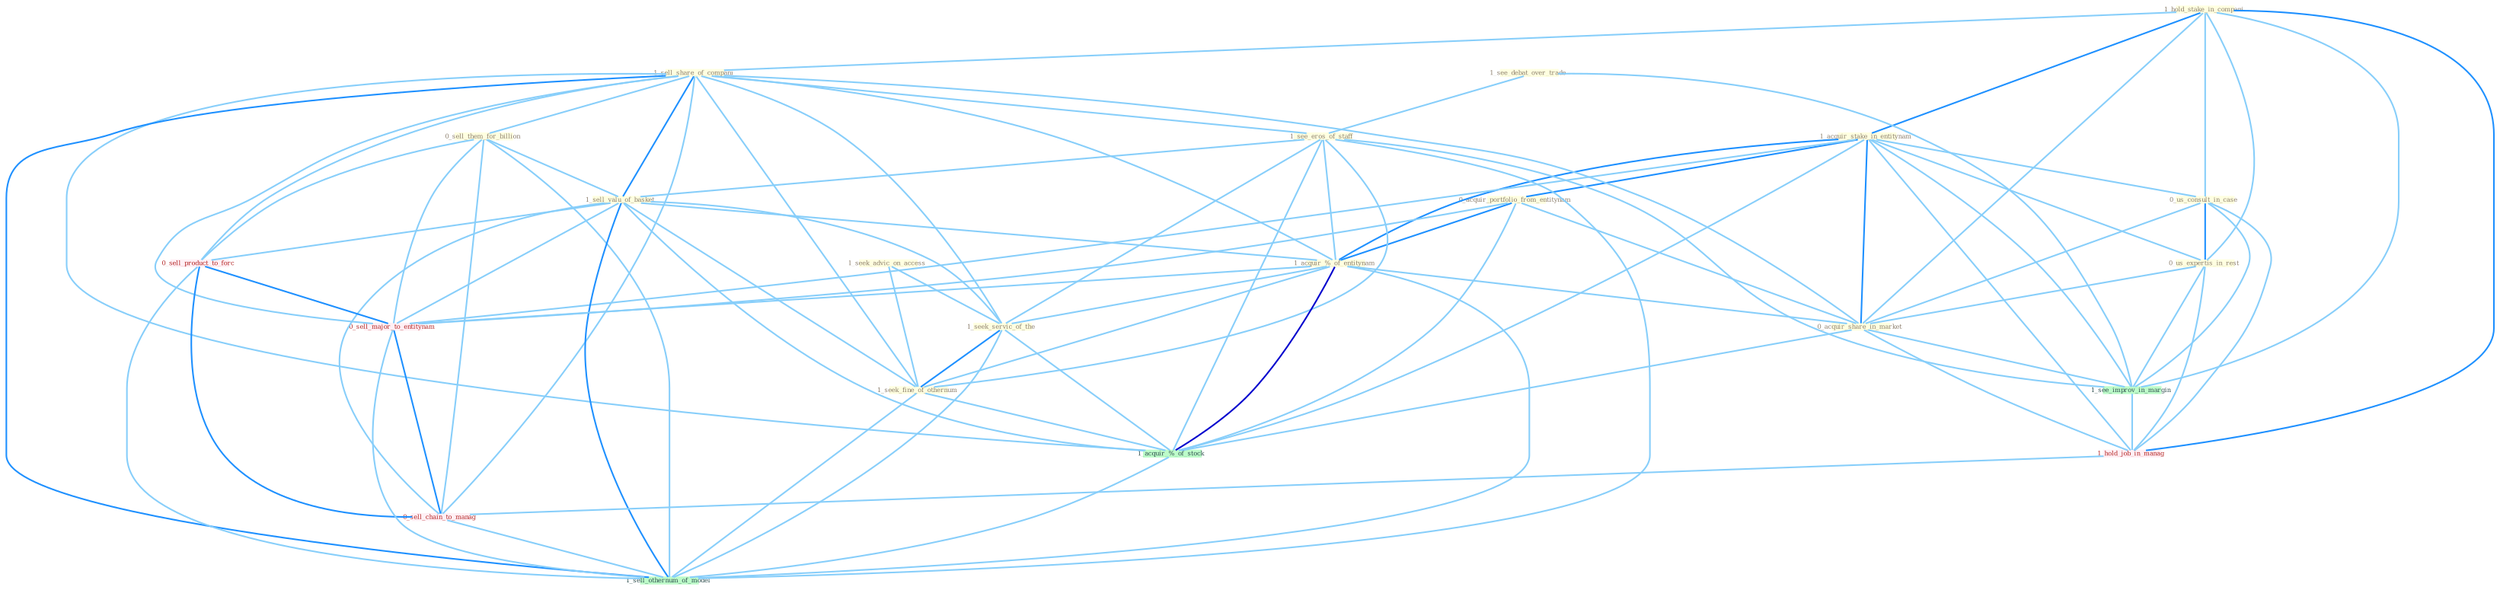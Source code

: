 Graph G{ 
    node
    [shape=polygon,style=filled,width=.5,height=.06,color="#BDFCC9",fixedsize=true,fontsize=4,
    fontcolor="#2f4f4f"];
    {node
    [color="#ffffe0", fontcolor="#8b7d6b"] "1_hold_stake_in_compani " "1_see_debat_over_trade " "1_acquir_stake_in_entitynam " "0_us_consult_in_case " "0_acquir_portfolio_from_entitynam " "1_sell_share_of_compani " "0_us_expertis_in_rest " "0_sell_them_for_billion " "1_see_eros_of_staff " "1_seek_advic_on_access " "1_sell_valu_of_basket " "1_acquir_%_of_entitynam " "0_acquir_share_in_market " "1_seek_servic_of_the " "1_seek_fine_of_othernum "}
{node [color="#fff0f5", fontcolor="#b22222"] "1_hold_job_in_manag " "0_sell_product_to_forc " "0_sell_major_to_entitynam " "0_sell_chain_to_manag "}
edge [color="#B0E2FF"];

	"1_hold_stake_in_compani " -- "1_acquir_stake_in_entitynam " [w="2", color="#1e90ff" , len=0.8];
	"1_hold_stake_in_compani " -- "0_us_consult_in_case " [w="1", color="#87cefa" ];
	"1_hold_stake_in_compani " -- "1_sell_share_of_compani " [w="1", color="#87cefa" ];
	"1_hold_stake_in_compani " -- "0_us_expertis_in_rest " [w="1", color="#87cefa" ];
	"1_hold_stake_in_compani " -- "0_acquir_share_in_market " [w="1", color="#87cefa" ];
	"1_hold_stake_in_compani " -- "1_see_improv_in_margin " [w="1", color="#87cefa" ];
	"1_hold_stake_in_compani " -- "1_hold_job_in_manag " [w="2", color="#1e90ff" , len=0.8];
	"1_see_debat_over_trade " -- "1_see_eros_of_staff " [w="1", color="#87cefa" ];
	"1_see_debat_over_trade " -- "1_see_improv_in_margin " [w="1", color="#87cefa" ];
	"1_acquir_stake_in_entitynam " -- "0_us_consult_in_case " [w="1", color="#87cefa" ];
	"1_acquir_stake_in_entitynam " -- "0_acquir_portfolio_from_entitynam " [w="2", color="#1e90ff" , len=0.8];
	"1_acquir_stake_in_entitynam " -- "0_us_expertis_in_rest " [w="1", color="#87cefa" ];
	"1_acquir_stake_in_entitynam " -- "1_acquir_%_of_entitynam " [w="2", color="#1e90ff" , len=0.8];
	"1_acquir_stake_in_entitynam " -- "0_acquir_share_in_market " [w="2", color="#1e90ff" , len=0.8];
	"1_acquir_stake_in_entitynam " -- "1_see_improv_in_margin " [w="1", color="#87cefa" ];
	"1_acquir_stake_in_entitynam " -- "1_acquir_%_of_stock " [w="1", color="#87cefa" ];
	"1_acquir_stake_in_entitynam " -- "1_hold_job_in_manag " [w="1", color="#87cefa" ];
	"1_acquir_stake_in_entitynam " -- "0_sell_major_to_entitynam " [w="1", color="#87cefa" ];
	"0_us_consult_in_case " -- "0_us_expertis_in_rest " [w="2", color="#1e90ff" , len=0.8];
	"0_us_consult_in_case " -- "0_acquir_share_in_market " [w="1", color="#87cefa" ];
	"0_us_consult_in_case " -- "1_see_improv_in_margin " [w="1", color="#87cefa" ];
	"0_us_consult_in_case " -- "1_hold_job_in_manag " [w="1", color="#87cefa" ];
	"0_acquir_portfolio_from_entitynam " -- "1_acquir_%_of_entitynam " [w="2", color="#1e90ff" , len=0.8];
	"0_acquir_portfolio_from_entitynam " -- "0_acquir_share_in_market " [w="1", color="#87cefa" ];
	"0_acquir_portfolio_from_entitynam " -- "1_acquir_%_of_stock " [w="1", color="#87cefa" ];
	"0_acquir_portfolio_from_entitynam " -- "0_sell_major_to_entitynam " [w="1", color="#87cefa" ];
	"1_sell_share_of_compani " -- "0_sell_them_for_billion " [w="1", color="#87cefa" ];
	"1_sell_share_of_compani " -- "1_see_eros_of_staff " [w="1", color="#87cefa" ];
	"1_sell_share_of_compani " -- "1_sell_valu_of_basket " [w="2", color="#1e90ff" , len=0.8];
	"1_sell_share_of_compani " -- "1_acquir_%_of_entitynam " [w="1", color="#87cefa" ];
	"1_sell_share_of_compani " -- "0_acquir_share_in_market " [w="1", color="#87cefa" ];
	"1_sell_share_of_compani " -- "1_seek_servic_of_the " [w="1", color="#87cefa" ];
	"1_sell_share_of_compani " -- "1_seek_fine_of_othernum " [w="1", color="#87cefa" ];
	"1_sell_share_of_compani " -- "1_acquir_%_of_stock " [w="1", color="#87cefa" ];
	"1_sell_share_of_compani " -- "0_sell_product_to_forc " [w="1", color="#87cefa" ];
	"1_sell_share_of_compani " -- "0_sell_major_to_entitynam " [w="1", color="#87cefa" ];
	"1_sell_share_of_compani " -- "0_sell_chain_to_manag " [w="1", color="#87cefa" ];
	"1_sell_share_of_compani " -- "1_sell_othernum_of_model " [w="2", color="#1e90ff" , len=0.8];
	"0_us_expertis_in_rest " -- "0_acquir_share_in_market " [w="1", color="#87cefa" ];
	"0_us_expertis_in_rest " -- "1_see_improv_in_margin " [w="1", color="#87cefa" ];
	"0_us_expertis_in_rest " -- "1_hold_job_in_manag " [w="1", color="#87cefa" ];
	"0_sell_them_for_billion " -- "1_sell_valu_of_basket " [w="1", color="#87cefa" ];
	"0_sell_them_for_billion " -- "0_sell_product_to_forc " [w="1", color="#87cefa" ];
	"0_sell_them_for_billion " -- "0_sell_major_to_entitynam " [w="1", color="#87cefa" ];
	"0_sell_them_for_billion " -- "0_sell_chain_to_manag " [w="1", color="#87cefa" ];
	"0_sell_them_for_billion " -- "1_sell_othernum_of_model " [w="1", color="#87cefa" ];
	"1_see_eros_of_staff " -- "1_sell_valu_of_basket " [w="1", color="#87cefa" ];
	"1_see_eros_of_staff " -- "1_acquir_%_of_entitynam " [w="1", color="#87cefa" ];
	"1_see_eros_of_staff " -- "1_seek_servic_of_the " [w="1", color="#87cefa" ];
	"1_see_eros_of_staff " -- "1_seek_fine_of_othernum " [w="1", color="#87cefa" ];
	"1_see_eros_of_staff " -- "1_see_improv_in_margin " [w="1", color="#87cefa" ];
	"1_see_eros_of_staff " -- "1_acquir_%_of_stock " [w="1", color="#87cefa" ];
	"1_see_eros_of_staff " -- "1_sell_othernum_of_model " [w="1", color="#87cefa" ];
	"1_seek_advic_on_access " -- "1_seek_servic_of_the " [w="1", color="#87cefa" ];
	"1_seek_advic_on_access " -- "1_seek_fine_of_othernum " [w="1", color="#87cefa" ];
	"1_sell_valu_of_basket " -- "1_acquir_%_of_entitynam " [w="1", color="#87cefa" ];
	"1_sell_valu_of_basket " -- "1_seek_servic_of_the " [w="1", color="#87cefa" ];
	"1_sell_valu_of_basket " -- "1_seek_fine_of_othernum " [w="1", color="#87cefa" ];
	"1_sell_valu_of_basket " -- "1_acquir_%_of_stock " [w="1", color="#87cefa" ];
	"1_sell_valu_of_basket " -- "0_sell_product_to_forc " [w="1", color="#87cefa" ];
	"1_sell_valu_of_basket " -- "0_sell_major_to_entitynam " [w="1", color="#87cefa" ];
	"1_sell_valu_of_basket " -- "0_sell_chain_to_manag " [w="1", color="#87cefa" ];
	"1_sell_valu_of_basket " -- "1_sell_othernum_of_model " [w="2", color="#1e90ff" , len=0.8];
	"1_acquir_%_of_entitynam " -- "0_acquir_share_in_market " [w="1", color="#87cefa" ];
	"1_acquir_%_of_entitynam " -- "1_seek_servic_of_the " [w="1", color="#87cefa" ];
	"1_acquir_%_of_entitynam " -- "1_seek_fine_of_othernum " [w="1", color="#87cefa" ];
	"1_acquir_%_of_entitynam " -- "1_acquir_%_of_stock " [w="3", color="#0000cd" , len=0.6];
	"1_acquir_%_of_entitynam " -- "0_sell_major_to_entitynam " [w="1", color="#87cefa" ];
	"1_acquir_%_of_entitynam " -- "1_sell_othernum_of_model " [w="1", color="#87cefa" ];
	"0_acquir_share_in_market " -- "1_see_improv_in_margin " [w="1", color="#87cefa" ];
	"0_acquir_share_in_market " -- "1_acquir_%_of_stock " [w="1", color="#87cefa" ];
	"0_acquir_share_in_market " -- "1_hold_job_in_manag " [w="1", color="#87cefa" ];
	"1_seek_servic_of_the " -- "1_seek_fine_of_othernum " [w="2", color="#1e90ff" , len=0.8];
	"1_seek_servic_of_the " -- "1_acquir_%_of_stock " [w="1", color="#87cefa" ];
	"1_seek_servic_of_the " -- "1_sell_othernum_of_model " [w="1", color="#87cefa" ];
	"1_seek_fine_of_othernum " -- "1_acquir_%_of_stock " [w="1", color="#87cefa" ];
	"1_seek_fine_of_othernum " -- "1_sell_othernum_of_model " [w="1", color="#87cefa" ];
	"1_see_improv_in_margin " -- "1_hold_job_in_manag " [w="1", color="#87cefa" ];
	"1_acquir_%_of_stock " -- "1_sell_othernum_of_model " [w="1", color="#87cefa" ];
	"1_hold_job_in_manag " -- "0_sell_chain_to_manag " [w="1", color="#87cefa" ];
	"0_sell_product_to_forc " -- "0_sell_major_to_entitynam " [w="2", color="#1e90ff" , len=0.8];
	"0_sell_product_to_forc " -- "0_sell_chain_to_manag " [w="2", color="#1e90ff" , len=0.8];
	"0_sell_product_to_forc " -- "1_sell_othernum_of_model " [w="1", color="#87cefa" ];
	"0_sell_major_to_entitynam " -- "0_sell_chain_to_manag " [w="2", color="#1e90ff" , len=0.8];
	"0_sell_major_to_entitynam " -- "1_sell_othernum_of_model " [w="1", color="#87cefa" ];
	"0_sell_chain_to_manag " -- "1_sell_othernum_of_model " [w="1", color="#87cefa" ];
}